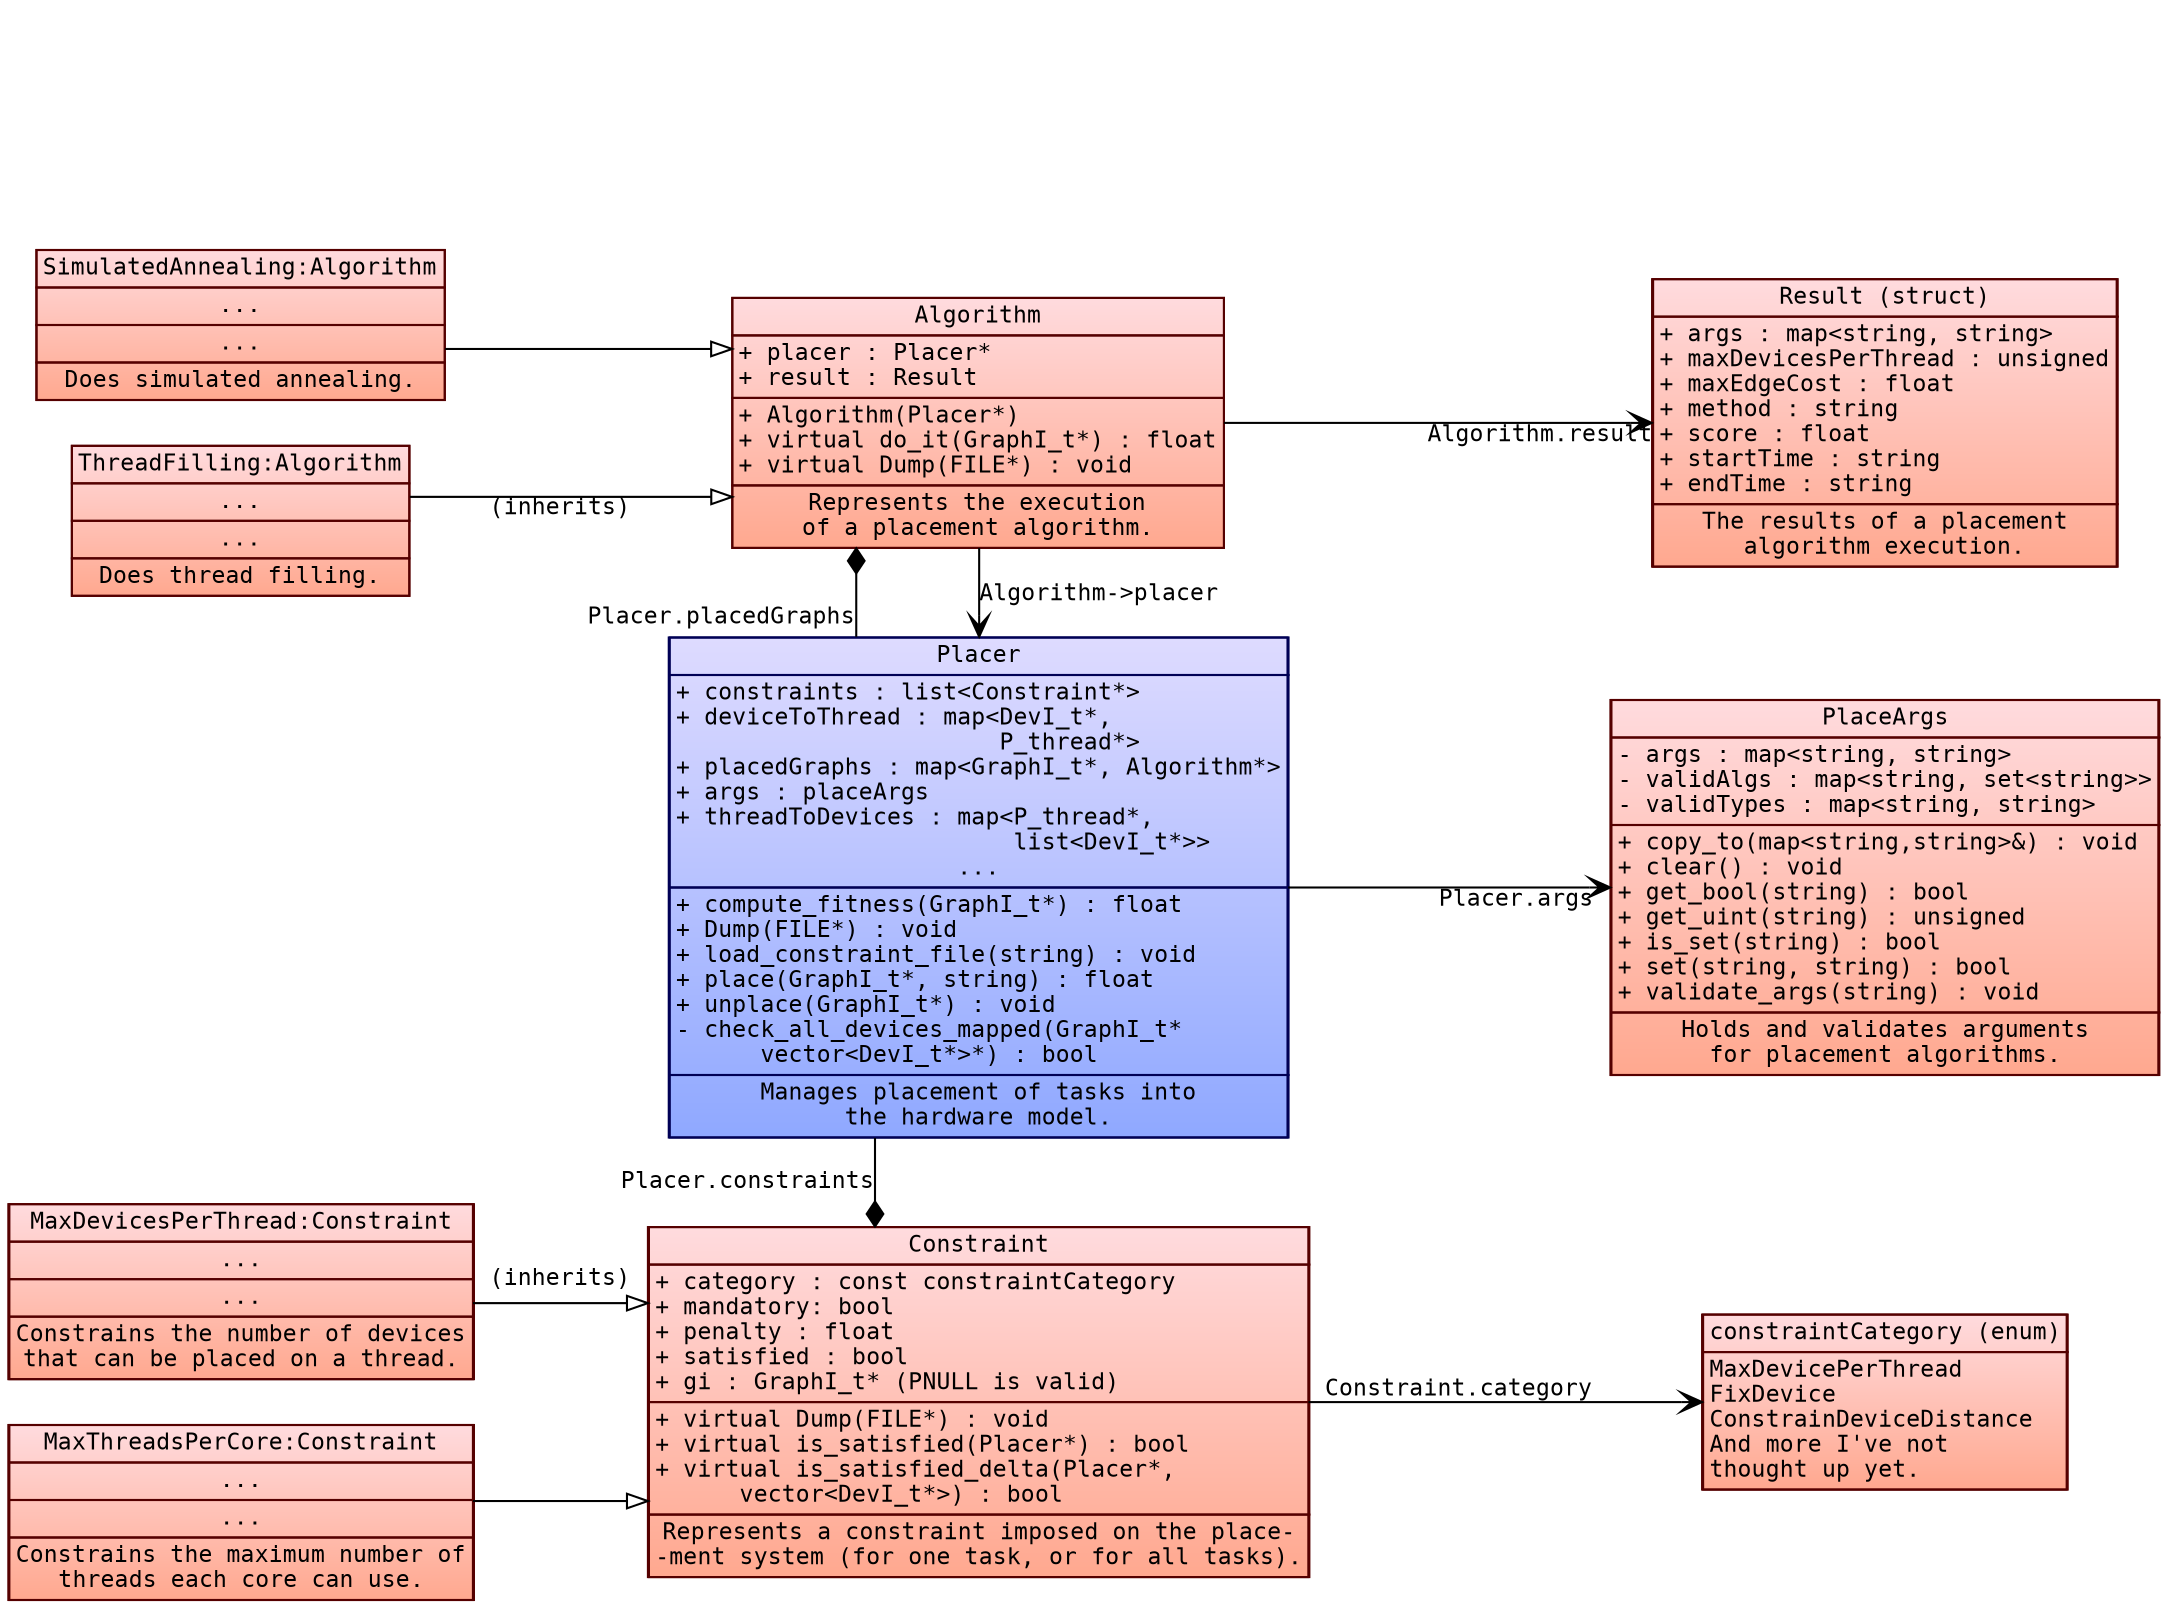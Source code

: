 digraph G {
    fontname="Inconsolata";
    fontsize=11;
    margin=0;
    nodesep=0.3;
    rankdir="LR";
    ranksep=0.2;
    splines="ortho";

    /* Class definitions (as graph nodes) */
    node[color="#000055",
         fillcolor="#DEDBFF:#8FA8FF",
         fontname="Inconsolata",
         fontsize=11,
         gradientangle=270,
         margin=0,
         shape="rect",
         style="filled"];

    Placer[label=<<TABLE BORDER="0" CELLBORDER="1" CELLSPACING="0">
<TR><TD>Placer</TD></TR>
<TR><TD ALIGN="LEFT">
+ constraints : list&lt;Constraint*&gt;<BR ALIGN="LEFT"/>
+ deviceToThread : map&lt;DevI_t*,<BR ALIGN="LEFT"/>
                       P_thread*&gt;<BR ALIGN="LEFT"/>
+ placedGraphs : map&lt;GraphI_t*, Algorithm*&gt;<BR ALIGN="LEFT"/>
+ args : placeArgs<BR ALIGN="LEFT"/>
+ threadToDevices : map&lt;P_thread*,<BR ALIGN="LEFT"/>
                        list&lt;DevI_t*&gt;&gt;<BR ALIGN="LEFT"/>
...<BR ALIGN="CENTER"/>
</TD></TR>
<TR><TD ALIGN="LEFT">
+ compute_fitness(GraphI_t*) : float<BR ALIGN="LEFT"/>
+ Dump(FILE*) : void<BR ALIGN="LEFT"/>
+ load_constraint_file(string) : void<BR ALIGN="LEFT"/>
+ place(GraphI_t*, string) : float<BR ALIGN="LEFT"/>
+ unplace(GraphI_t*) : void<BR ALIGN="LEFT"/>
- check_all_devices_mapped(GraphI_t*<BR ALIGN="LEFT"/>
      vector&lt;DevI_t*&gt;*) : bool<BR ALIGN="LEFT"/>
</TD></TR>
<TR><TD ALIGN="CENTER">
Manages placement of tasks into<BR ALIGN="CENTER"/>
the hardware model.
</TD></TR></TABLE>>];

    node[color="#550000",
         fillcolor="#FFDBDE:#FFA88F"]

    PlaceArgs[label=<<TABLE BORDER="0" CELLBORDER="1" CELLSPACING="0">
<TR><TD>PlaceArgs</TD></TR>
<TR><TD ALIGN="LEFT">
- args : map&lt;string, string&gt;<BR ALIGN="LEFT"/>
- validAlgs : map&lt;string, set&lt;string&gt;&gt;<BR ALIGN="LEFT"/>
- validTypes : map&lt;string, string&gt;<BR ALIGN="LEFT"/>
</TD></TR>
<TR><TD ALIGN="LEFT">
+ copy_to(map&lt;string,string&gt;&amp;) : void<BR ALIGN="LEFT"/>
+ clear() : void<BR ALIGN="LEFT"/>
+ get_bool(string) : bool<BR ALIGN="LEFT"/>
+ get_uint(string) : unsigned<BR ALIGN="LEFT"/>
+ is_set(string) : bool<BR ALIGN="LEFT"/>
+ set(string, string) : bool<BR ALIGN="LEFT"/>
+ validate_args(string) : void<BR ALIGN="LEFT"/>
</TD></TR>
<TR><TD ALIGN="CENTER">
Holds and validates arguments<BR ALIGN="CENTER"/>
for placement algorithms.<BR ALIGN="CENTER"/>
</TD></TR></TABLE>>];

    MaxDevicesPerThread[label=<<TABLE BORDER="0" CELLBORDER="1" CELLSPACING="0">
<TR><TD>MaxDevicesPerThread:Constraint</TD></TR>
<TR><TD ALIGN="CENTER">
...<BR ALIGN="CENTER"/>
</TD></TR>
<TR><TD ALIGN="CENTER">
...<BR ALIGN="CENTER"/>
</TD></TR>
<TR><TD ALIGN="CENTER">
Constrains the number of devices<BR ALIGN="CENTER"/>
that can be placed on a thread.<BR ALIGN="CENTER"/>
</TD></TR></TABLE>>];

    Constraint[label=<<TABLE BORDER="0" CELLBORDER="1" CELLSPACING="0">
<TR><TD>Constraint</TD></TR>
<TR><TD ALIGN="LEFT">
+ category : const constraintCategory<BR ALIGN="LEFT"/>
+ mandatory: bool<BR ALIGN="LEFT"/>
+ penalty : float<BR ALIGN="LEFT"/>
+ satisfied : bool<BR ALIGN="LEFT"/>
+ gi : GraphI_t* (PNULL is valid)<BR ALIGN="LEFT"/>
</TD></TR>
<TR><TD ALIGN="LEFT">
+ virtual Dump(FILE*) : void<BR ALIGN="LEFT"/>
+ virtual is_satisfied(Placer*) : bool<BR ALIGN="LEFT"/>
+ virtual is_satisfied_delta(Placer*,<BR ALIGN="LEFT"/>
      vector&lt;DevI_t*&gt;) : bool<BR ALIGN="LEFT"/>
</TD></TR>
<TR><TD ALIGN="CENTER">
Represents a constraint imposed on the place-<BR ALIGN="CENTER"/>
-ment system (for one task, or for all tasks).<BR ALIGN="CENTER"/>
</TD></TR></TABLE>>];

    placeholder_1[style="invis"];
    placeholder_2[style="invis"];

    constraintCategory[label=<<TABLE BORDER="0" CELLBORDER="1" CELLSPACING="0">
<TR><TD>constraintCategory (enum)</TD></TR>
<TR><TD ALIGN="LEFT">
MaxDevicePerThread<BR ALIGN="LEFT"/>
FixDevice<BR ALIGN="LEFT"/>
ConstrainDeviceDistance<BR ALIGN="LEFT"/>
And more I've not<BR ALIGN="LEFT"/>
thought up yet.<BR ALIGN="LEFT"/>
</TD></TR></TABLE>>];

    MaxThreadsPerCore[label=<<TABLE BORDER="0" CELLBORDER="1" CELLSPACING="0">
<TR><TD>MaxThreadsPerCore:Constraint</TD></TR>
<TR><TD ALIGN="CENTER">
...<BR ALIGN="CENTER"/>
</TD></TR>
<TR><TD ALIGN="CENTER">
...<BR ALIGN="CENTER"/>
</TD></TR>
<TR><TD ALIGN="CENTER">
Constrains the maximum number of<BR ALIGN="CENTER"/>
threads each core can use.<BR ALIGN="CENTER"/>
</TD></TR></TABLE>>];

    Algorithm[label=<<TABLE BORDER="0" CELLBORDER="1" CELLSPACING="0">
<TR><TD>Algorithm</TD></TR>
<TR><TD ALIGN="LEFT">
+ placer : Placer*<BR ALIGN="LEFT"/>
+ result : Result<BR ALIGN="LEFT"/>
</TD></TR>
<TR><TD ALIGN="LEFT">
+ Algorithm(Placer*)<BR ALIGN="LEFT"/>
+ virtual do_it(GraphI_t*) : float<BR ALIGN="LEFT"/>
+ virtual Dump(FILE*) : void<BR ALIGN="LEFT"/>
</TD></TR>
<TR><TD ALIGN="CENTER">
Represents the execution<BR ALIGN="CENTER"/>
of a placement algorithm.<BR ALIGN="CENTER"/>
</TD></TR></TABLE>>];

    Result[label=<<TABLE BORDER="0" CELLBORDER="1" CELLSPACING="0">
<TR><TD>Result (struct)</TD></TR>
<TR><TD ALIGN="LEFT">
+ args : map&lt;string, string&gt;<BR ALIGN="LEFT"/>
+ maxDevicesPerThread : unsigned<BR ALIGN="LEFT"/>
+ maxEdgeCost : float<BR ALIGN="LEFT"/>
+ method : string<BR ALIGN="LEFT"/>
+ score : float<BR ALIGN="LEFT"/>
+ startTime : string<BR ALIGN="LEFT"/>
+ endTime : string<BR ALIGN="LEFT"/>
</TD></TR>
<TR><TD ALIGN="CENTER">
The results of a placement<BR ALIGN="CENTER"/>
algorithm execution.<BR ALIGN="CENTER"/>
</TD></TR></TABLE>>];

    SimulatedAnnealing[label=<<TABLE BORDER="0" CELLBORDER="1" CELLSPACING="0">
<TR><TD>SimulatedAnnealing:Algorithm</TD></TR>
<TR><TD ALIGN="CENTER">
...<BR ALIGN="CENTER"/>
</TD></TR>
<TR><TD ALIGN="CENTER">
...<BR ALIGN="CENTER"/>
</TD></TR>
<TR><TD ALIGN="CENTER">
Does simulated annealing.<BR ALIGN="CENTER"/>
</TD></TR></TABLE>>];

    ThreadFilling[label=<<TABLE BORDER="0" CELLBORDER="1" CELLSPACING="0">
<TR><TD>ThreadFilling:Algorithm</TD></TR>
<TR><TD ALIGN="CENTER">
...<BR ALIGN="CENTER"/>
</TD></TR>
<TR><TD ALIGN="CENTER">
...<BR ALIGN="CENTER"/>
</TD></TR>
<TR><TD ALIGN="CENTER">
Does thread filling.<BR ALIGN="CENTER"/>
</TD></TR></TABLE>>];

    /* Relationship definitions (as graph edges) */
    edge[color="#000000",
         fontname="Inconsolata",
         fontsize=11];

    /* Containment. */
    {edge[arrowhead="vee"];
        Constraint -> constraintCategory[label="Constraint.category"];
        Algorithm -> Result[xlabel="Algorithm.result"];
        Algorithm -> Placer[xlabel="Algorithm->placer"];
        Placer -> PlaceArgs[xlabel="Placer.args"];
    }

    /* One-to-many relationships in a separate block. */
    {edge[arrowhead="diamond"];
        Placer -> Constraint[label="Placer.constraints", constraint="false"];
        Placer -> Algorithm[label="Placer.placedGraphs", constraint="false"];
    }

    /* Inheritance */
    {edge[arrowhead="onormal"];
        ThreadFilling -> Algorithm [label="(inherits)"];
        SimulatedAnnealing -> Algorithm;
        MaxThreadsPerCore -> Constraint;
        MaxDevicesPerThread -> Constraint [label="(inherits)"];
    }

    /* Rank hackery */
    {rank="same";
        Algorithm -> Placer -> Constraint [style="invis"];
        rankdir="UD";
    }
}
